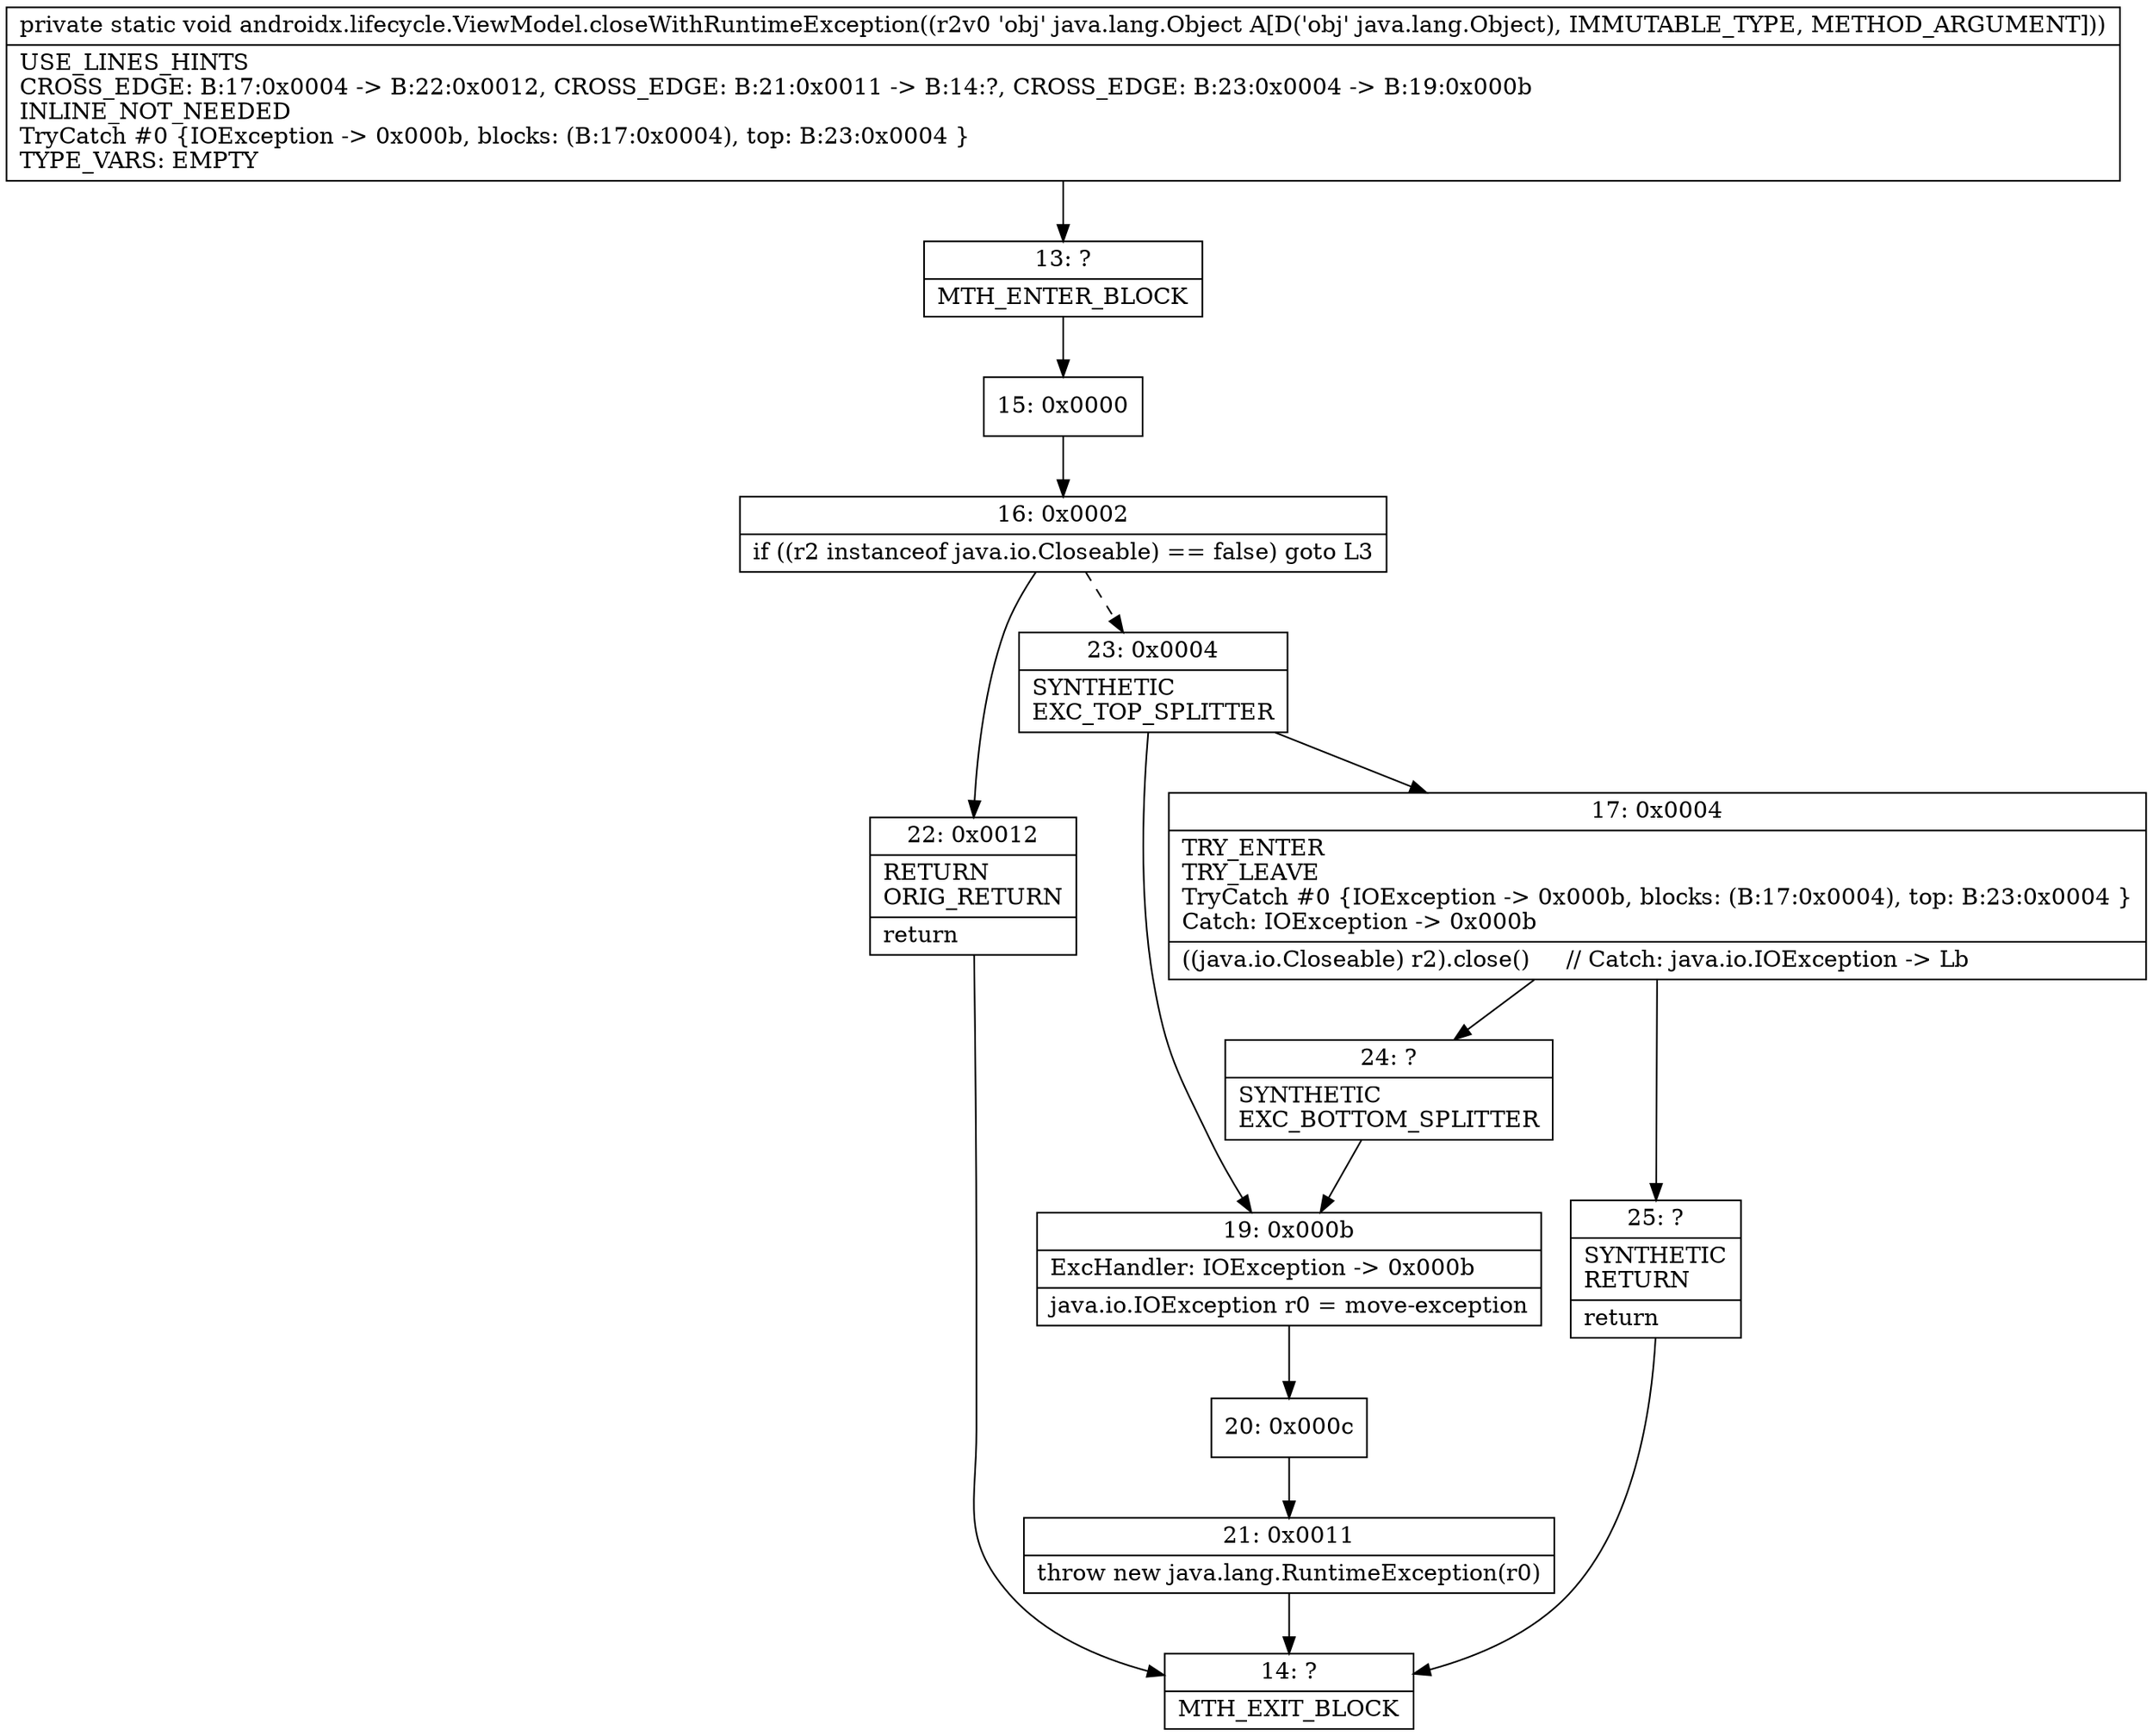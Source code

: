 digraph "CFG forandroidx.lifecycle.ViewModel.closeWithRuntimeException(Ljava\/lang\/Object;)V" {
Node_13 [shape=record,label="{13\:\ ?|MTH_ENTER_BLOCK\l}"];
Node_15 [shape=record,label="{15\:\ 0x0000}"];
Node_16 [shape=record,label="{16\:\ 0x0002|if ((r2 instanceof java.io.Closeable) == false) goto L3\l}"];
Node_22 [shape=record,label="{22\:\ 0x0012|RETURN\lORIG_RETURN\l|return\l}"];
Node_14 [shape=record,label="{14\:\ ?|MTH_EXIT_BLOCK\l}"];
Node_23 [shape=record,label="{23\:\ 0x0004|SYNTHETIC\lEXC_TOP_SPLITTER\l}"];
Node_17 [shape=record,label="{17\:\ 0x0004|TRY_ENTER\lTRY_LEAVE\lTryCatch #0 \{IOException \-\> 0x000b, blocks: (B:17:0x0004), top: B:23:0x0004 \}\lCatch: IOException \-\> 0x000b\l|((java.io.Closeable) r2).close()     \/\/ Catch: java.io.IOException \-\> Lb\l}"];
Node_24 [shape=record,label="{24\:\ ?|SYNTHETIC\lEXC_BOTTOM_SPLITTER\l}"];
Node_25 [shape=record,label="{25\:\ ?|SYNTHETIC\lRETURN\l|return\l}"];
Node_19 [shape=record,label="{19\:\ 0x000b|ExcHandler: IOException \-\> 0x000b\l|java.io.IOException r0 = move\-exception\l}"];
Node_20 [shape=record,label="{20\:\ 0x000c}"];
Node_21 [shape=record,label="{21\:\ 0x0011|throw new java.lang.RuntimeException(r0)\l}"];
MethodNode[shape=record,label="{private static void androidx.lifecycle.ViewModel.closeWithRuntimeException((r2v0 'obj' java.lang.Object A[D('obj' java.lang.Object), IMMUTABLE_TYPE, METHOD_ARGUMENT]))  | USE_LINES_HINTS\lCROSS_EDGE: B:17:0x0004 \-\> B:22:0x0012, CROSS_EDGE: B:21:0x0011 \-\> B:14:?, CROSS_EDGE: B:23:0x0004 \-\> B:19:0x000b\lINLINE_NOT_NEEDED\lTryCatch #0 \{IOException \-\> 0x000b, blocks: (B:17:0x0004), top: B:23:0x0004 \}\lTYPE_VARS: EMPTY\l}"];
MethodNode -> Node_13;Node_13 -> Node_15;
Node_15 -> Node_16;
Node_16 -> Node_22;
Node_16 -> Node_23[style=dashed];
Node_22 -> Node_14;
Node_23 -> Node_17;
Node_23 -> Node_19;
Node_17 -> Node_24;
Node_17 -> Node_25;
Node_24 -> Node_19;
Node_25 -> Node_14;
Node_19 -> Node_20;
Node_20 -> Node_21;
Node_21 -> Node_14;
}

